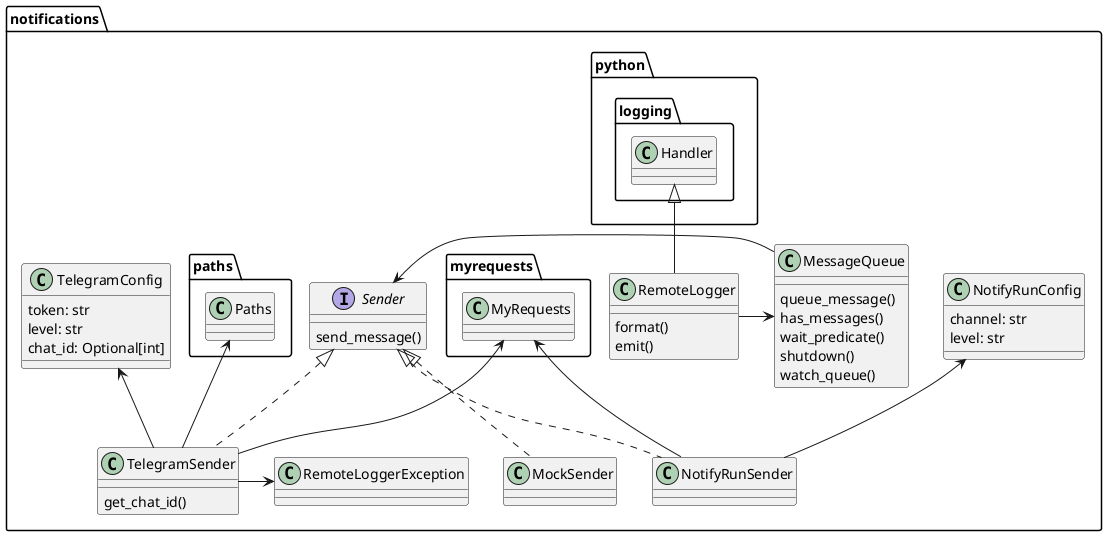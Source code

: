 @startuml

allowmixing

namespace notifications {

class TelegramConfig {
    token: str
    level: str
    chat_id: Optional[int]
}

class RemoteLogger extends python.logging.Handler {
format()
emit()
}

class RemoteLoggerException

class MessageQueue {
    queue_message()
    has_messages()
    wait_predicate()
    shutdown()
    watch_queue()
}

interface Sender {
    send_message()
}

MessageQueue -> Sender

class TelegramSender implements Sender {
    get_chat_id()
}

TelegramConfig <-- TelegramSender

RemoteLogger -> MessageQueue
myrequests.MyRequests <-- TelegramSender
TelegramSender -> RemoteLoggerException
paths.Paths <-- TelegramSender

class MockSender implements Sender

class NotifyRunSender implements Sender

class NotifyRunConfig {
channel: str
level: str
}

NotifyRunConfig <-- NotifyRunSender
myrequests.MyRequests <-- NotifyRunSender

}
@enduml